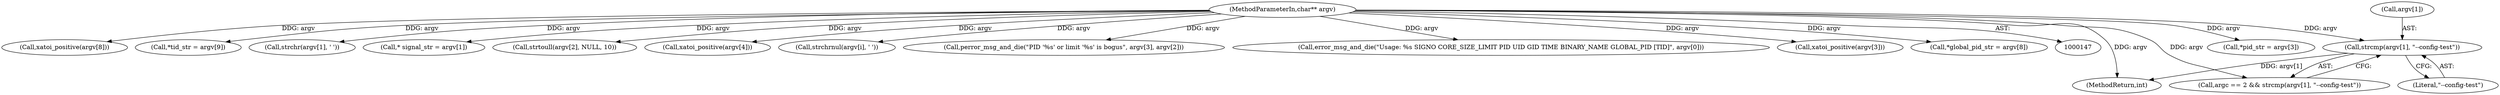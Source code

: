 digraph "0_abrt_3c1b60cfa62d39e5fff5a53a5bc53dae189e740e@array" {
"1000291" [label="(Call,strcmp(argv[1], \"--config-test\"))"];
"1000149" [label="(MethodParameterIn,char** argv)"];
"1001447" [label="(MethodReturn,int)"];
"1000149" [label="(MethodParameterIn,char** argv)"];
"1000379" [label="(Call,*pid_str = argv[3])"];
"1000437" [label="(Call,xatoi_positive(argv[8]))"];
"1000447" [label="(Call,*tid_str = argv[9])"];
"1000311" [label="(Call,strchr(argv[1], ' '))"];
"1000341" [label="(Call,* signal_str = argv[1])"];
"1000354" [label="(Call,strtoull(argv[2], NULL, 10))"];
"1000394" [label="(Call,xatoi_positive(argv[4]))"];
"1000330" [label="(Call,strchrnul(argv[i], ' '))"];
"1000291" [label="(Call,strcmp(argv[1], \"--config-test\"))"];
"1000287" [label="(Call,argc == 2 && strcmp(argv[1], \"--config-test\"))"];
"1000405" [label="(Call,perror_msg_and_die(\"PID '%s' or limit '%s' is bogus\", argv[3], argv[2]))"];
"1000305" [label="(Call,error_msg_and_die(\"Usage: %s SIGNO CORE_SIZE_LIMIT PID UID GID TIME BINARY_NAME GLOBAL_PID [TID]\", argv[0]))"];
"1000292" [label="(Call,argv[1])"];
"1000295" [label="(Literal,\"--config-test\")"];
"1000387" [label="(Call,xatoi_positive(argv[3]))"];
"1000429" [label="(Call,*global_pid_str = argv[8])"];
"1000291" -> "1000287"  [label="AST: "];
"1000291" -> "1000295"  [label="CFG: "];
"1000292" -> "1000291"  [label="AST: "];
"1000295" -> "1000291"  [label="AST: "];
"1000287" -> "1000291"  [label="CFG: "];
"1000291" -> "1001447"  [label="DDG: argv[1]"];
"1000149" -> "1000291"  [label="DDG: argv"];
"1000149" -> "1000147"  [label="AST: "];
"1000149" -> "1001447"  [label="DDG: argv"];
"1000149" -> "1000287"  [label="DDG: argv"];
"1000149" -> "1000305"  [label="DDG: argv"];
"1000149" -> "1000311"  [label="DDG: argv"];
"1000149" -> "1000330"  [label="DDG: argv"];
"1000149" -> "1000341"  [label="DDG: argv"];
"1000149" -> "1000354"  [label="DDG: argv"];
"1000149" -> "1000379"  [label="DDG: argv"];
"1000149" -> "1000387"  [label="DDG: argv"];
"1000149" -> "1000394"  [label="DDG: argv"];
"1000149" -> "1000405"  [label="DDG: argv"];
"1000149" -> "1000429"  [label="DDG: argv"];
"1000149" -> "1000437"  [label="DDG: argv"];
"1000149" -> "1000447"  [label="DDG: argv"];
}
